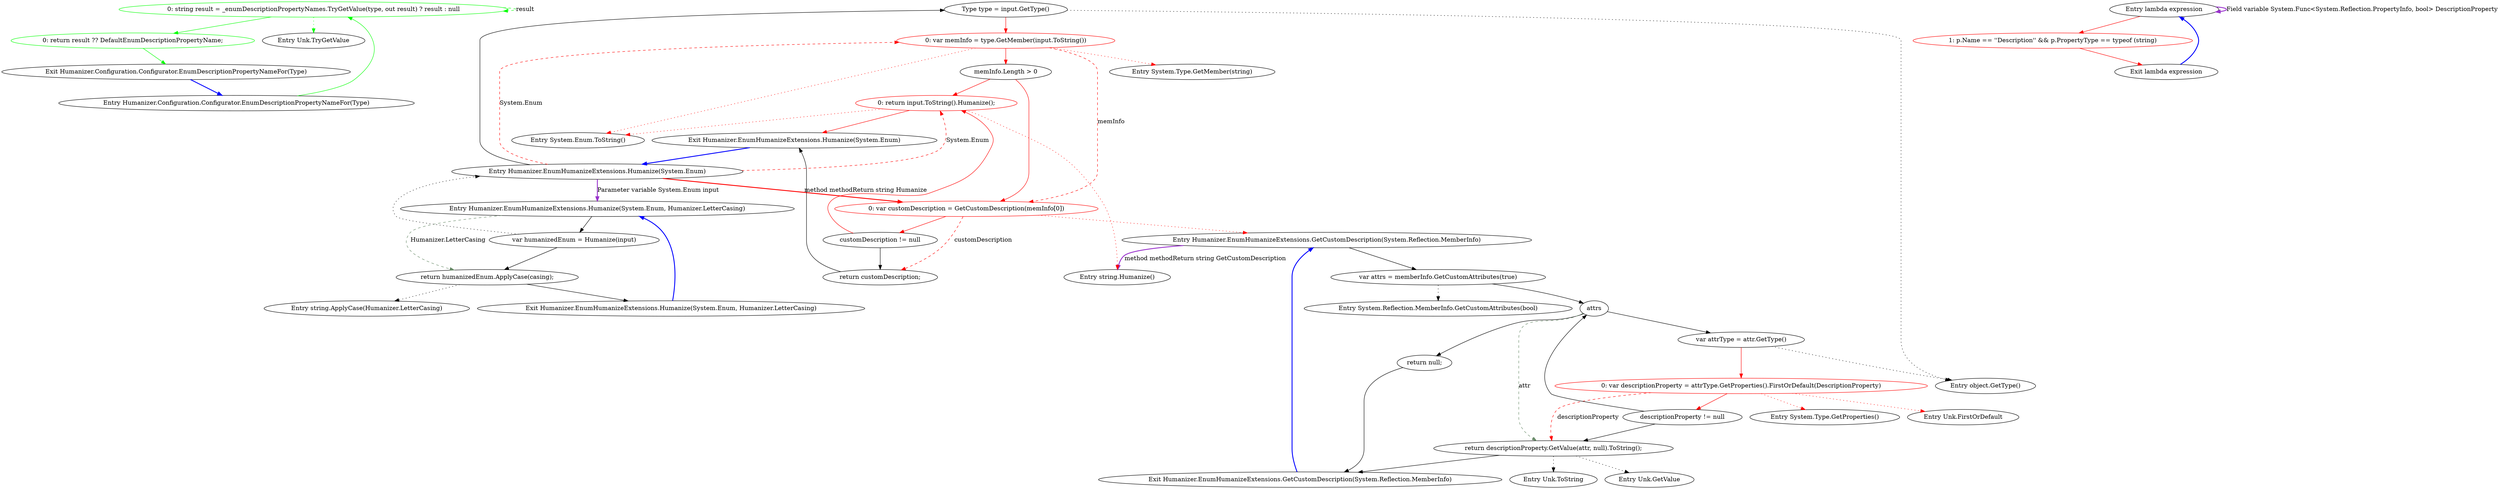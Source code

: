 digraph  {
d1 [cluster="Humanizer.Configuration.Configurator.EnumDescriptionPropertyNameFor(Type)", color=green, community=0, label="0: string result = _enumDescriptionPropertyNames.TryGetValue(type, out result) ? result : null", span="105-105"];
d0 [cluster="Humanizer.Configuration.Configurator.EnumDescriptionPropertyNameFor(Type)", label="Entry Humanizer.Configuration.Configurator.EnumDescriptionPropertyNameFor(Type)", span="103-103"];
d2 [cluster="Humanizer.Configuration.Configurator.EnumDescriptionPropertyNameFor(Type)", color=green, community=0, label="0: return result ?? DefaultEnumDescriptionPropertyName;", span="106-106"];
d4 [cluster="Unk.TryGetValue", label="Entry Unk.TryGetValue", span=""];
d3 [cluster="Humanizer.Configuration.Configurator.EnumDescriptionPropertyNameFor(Type)", label="Exit Humanizer.Configuration.Configurator.EnumDescriptionPropertyNameFor(Type)", span="103-103"];
m0_16 [cluster="string.Humanize()", file="EnumHumanizeExtensions.cs", label="Entry string.Humanize()", span="47-47"];
m0_25 [cluster="System.Reflection.MemberInfo.GetCustomAttributes(bool)", file="EnumHumanizeExtensions.cs", label="Entry System.Reflection.MemberInfo.GetCustomAttributes(bool)", span="0-0"];
m0_34 [cluster="string.ApplyCase(Humanizer.LetterCasing)", file="EnumHumanizeExtensions.cs", label="Entry string.ApplyCase(Humanizer.LetterCasing)", span="15-15"];
m0_13 [cluster="System.Enum.ToString()", file="EnumHumanizeExtensions.cs", label="Entry System.Enum.ToString()", span="0-0"];
m0_28 [cluster="Unk.GetValue", file="EnumHumanizeExtensions.cs", label="Entry Unk.GetValue", span=""];
m0_30 [cluster="Humanizer.EnumHumanizeExtensions.Humanize(System.Enum, Humanizer.LetterCasing)", file="EnumHumanizeExtensions.cs", label="Entry Humanizer.EnumHumanizeExtensions.Humanize(System.Enum, Humanizer.LetterCasing)", span="56-56"];
m0_31 [cluster="Humanizer.EnumHumanizeExtensions.Humanize(System.Enum, Humanizer.LetterCasing)", file="EnumHumanizeExtensions.cs", label="var humanizedEnum = Humanize(input)", span="58-58"];
m0_32 [cluster="Humanizer.EnumHumanizeExtensions.Humanize(System.Enum, Humanizer.LetterCasing)", file="EnumHumanizeExtensions.cs", label="return humanizedEnum.ApplyCase(casing);", span="60-60"];
m0_33 [cluster="Humanizer.EnumHumanizeExtensions.Humanize(System.Enum, Humanizer.LetterCasing)", file="EnumHumanizeExtensions.cs", label="Exit Humanizer.EnumHumanizeExtensions.Humanize(System.Enum, Humanizer.LetterCasing)", span="56-56"];
m0_14 [cluster="System.Type.GetMember(string)", file="EnumHumanizeExtensions.cs", label="Entry System.Type.GetMember(string)", span="0-0"];
m0_15 [cluster="Humanizer.EnumHumanizeExtensions.GetCustomDescription(System.Reflection.MemberInfo)", file="EnumHumanizeExtensions.cs", label="Entry Humanizer.EnumHumanizeExtensions.GetCustomDescription(System.Reflection.MemberInfo)", span="35-35"];
m0_17 [cluster="Humanizer.EnumHumanizeExtensions.GetCustomDescription(System.Reflection.MemberInfo)", file="EnumHumanizeExtensions.cs", label="var attrs = memberInfo.GetCustomAttributes(true)", span="37-37"];
m0_18 [cluster="Humanizer.EnumHumanizeExtensions.GetCustomDescription(System.Reflection.MemberInfo)", file="EnumHumanizeExtensions.cs", label=attrs, span="39-39"];
m0_19 [cluster="Humanizer.EnumHumanizeExtensions.GetCustomDescription(System.Reflection.MemberInfo)", file="EnumHumanizeExtensions.cs", label="var attrType = attr.GetType()", span="41-41"];
m0_23 [cluster="Humanizer.EnumHumanizeExtensions.GetCustomDescription(System.Reflection.MemberInfo)", file="EnumHumanizeExtensions.cs", label="return null;", span="47-47"];
m0_22 [cluster="Humanizer.EnumHumanizeExtensions.GetCustomDescription(System.Reflection.MemberInfo)", file="EnumHumanizeExtensions.cs", label="return descriptionProperty.GetValue(attr, null).ToString();", span="44-44"];
m0_20 [cluster="Humanizer.EnumHumanizeExtensions.GetCustomDescription(System.Reflection.MemberInfo)", color=red, community=0, file="EnumHumanizeExtensions.cs", label="0: var descriptionProperty = attrType.GetProperties().FirstOrDefault(DescriptionProperty)", span="42-42"];
m0_21 [cluster="Humanizer.EnumHumanizeExtensions.GetCustomDescription(System.Reflection.MemberInfo)", file="EnumHumanizeExtensions.cs", label="descriptionProperty != null", span="43-43"];
m0_24 [cluster="Humanizer.EnumHumanizeExtensions.GetCustomDescription(System.Reflection.MemberInfo)", file="EnumHumanizeExtensions.cs", label="Exit Humanizer.EnumHumanizeExtensions.GetCustomDescription(System.Reflection.MemberInfo)", span="35-35"];
m0_26 [cluster="System.Type.GetProperties()", file="EnumHumanizeExtensions.cs", label="Entry System.Type.GetProperties()", span="0-0"];
m0_12 [cluster="object.GetType()", file="EnumHumanizeExtensions.cs", label="Entry object.GetType()", span="0-0"];
m0_0 [cluster="lambda expression", file="EnumHumanizeExtensions.cs", label="Entry lambda expression", span="11-11"];
m0_1 [cluster="lambda expression", color=red, community=0, file="EnumHumanizeExtensions.cs", label="1: p.Name == ''Description'' && p.PropertyType == typeof (string)", span="11-11"];
m0_2 [cluster="lambda expression", file="EnumHumanizeExtensions.cs", label="Exit lambda expression", span="11-11"];
m0_27 [cluster="Unk.FirstOrDefault", file="EnumHumanizeExtensions.cs", label="Entry Unk.FirstOrDefault", span=""];
m0_29 [cluster="Unk.ToString", file="EnumHumanizeExtensions.cs", label="Entry Unk.ToString", span=""];
m0_3 [cluster="Humanizer.EnumHumanizeExtensions.Humanize(System.Enum)", file="EnumHumanizeExtensions.cs", label="Entry Humanizer.EnumHumanizeExtensions.Humanize(System.Enum)", span="18-18"];
m0_4 [cluster="Humanizer.EnumHumanizeExtensions.Humanize(System.Enum)", file="EnumHumanizeExtensions.cs", label="Type type = input.GetType()", span="20-20"];
m0_5 [cluster="Humanizer.EnumHumanizeExtensions.Humanize(System.Enum)", color=red, community=0, file="EnumHumanizeExtensions.cs", label="0: var memInfo = type.GetMember(input.ToString())", span="21-21"];
m0_10 [cluster="Humanizer.EnumHumanizeExtensions.Humanize(System.Enum)", color=red, community=0, file="EnumHumanizeExtensions.cs", label="0: return input.ToString().Humanize();", span="31-31"];
m0_6 [cluster="Humanizer.EnumHumanizeExtensions.Humanize(System.Enum)", file="EnumHumanizeExtensions.cs", label="memInfo.Length > 0", span="23-23"];
m0_7 [cluster="Humanizer.EnumHumanizeExtensions.Humanize(System.Enum)", color=red, community=0, file="EnumHumanizeExtensions.cs", label="0: var customDescription = GetCustomDescription(memInfo[0])", span="25-25"];
m0_8 [cluster="Humanizer.EnumHumanizeExtensions.Humanize(System.Enum)", file="EnumHumanizeExtensions.cs", label="customDescription != null", span="27-27"];
m0_9 [cluster="Humanizer.EnumHumanizeExtensions.Humanize(System.Enum)", file="EnumHumanizeExtensions.cs", label="return customDescription;", span="28-28"];
m0_11 [cluster="Humanizer.EnumHumanizeExtensions.Humanize(System.Enum)", file="EnumHumanizeExtensions.cs", label="Exit Humanizer.EnumHumanizeExtensions.Humanize(System.Enum)", span="18-18"];
d1 -> d1  [color=green, key=1, label=result, style=dashed];
d1 -> d2  [color=green, key=0, style=solid];
d1 -> d4  [color=green, key=2, style=dotted];
d0 -> d1  [color=green, key=0, style=solid];
d2 -> d3  [color=green, key=0, style=solid];
d3 -> d0  [color=blue, key=0, style=bold];
m0_30 -> m0_31  [key=0, style=solid];
m0_30 -> m0_32  [color=darkseagreen4, key=1, label="Humanizer.LetterCasing", style=dashed];
m0_31 -> m0_32  [key=0, style=solid];
m0_31 -> m0_3  [key=2, style=dotted];
m0_32 -> m0_33  [key=0, style=solid];
m0_32 -> m0_34  [key=2, style=dotted];
m0_33 -> m0_30  [color=blue, key=0, style=bold];
m0_15 -> m0_17  [key=0, style=solid];
m0_15 -> m0_16  [color=darkorchid, key=3, label="method methodReturn string GetCustomDescription", style=bold];
m0_17 -> m0_18  [key=0, style=solid];
m0_17 -> m0_25  [key=2, style=dotted];
m0_18 -> m0_19  [key=0, style=solid];
m0_18 -> m0_23  [key=0, style=solid];
m0_18 -> m0_22  [color=darkseagreen4, key=1, label=attr, style=dashed];
m0_19 -> m0_20  [color=red, key=0, style=solid];
m0_19 -> m0_12  [key=2, style=dotted];
m0_23 -> m0_24  [key=0, style=solid];
m0_22 -> m0_24  [key=0, style=solid];
m0_22 -> m0_28  [key=2, style=dotted];
m0_22 -> m0_29  [key=2, style=dotted];
m0_20 -> m0_21  [color=red, key=0, style=solid];
m0_20 -> m0_26  [color=red, key=2, style=dotted];
m0_20 -> m0_27  [color=red, key=2, style=dotted];
m0_20 -> m0_22  [color=red, key=1, label=descriptionProperty, style=dashed];
m0_21 -> m0_22  [key=0, style=solid];
m0_21 -> m0_18  [key=0, style=solid];
m0_24 -> m0_15  [color=blue, key=0, style=bold];
m0_0 -> m0_1  [color=red, key=0, style=solid];
m0_0 -> m0_0  [color=darkorchid, key=3, label="Field variable System.Func<System.Reflection.PropertyInfo, bool> DescriptionProperty", style=bold];
m0_1 -> m0_2  [color=red, key=0, style=solid];
m0_2 -> m0_0  [color=blue, key=0, style=bold];
m0_3 -> m0_4  [key=0, style=solid];
m0_3 -> m0_5  [color=red, key=1, label="System.Enum", style=dashed];
m0_3 -> m0_10  [color=red, key=1, label="System.Enum", style=dashed];
m0_3 -> m0_7  [color=red, key=3, label="method methodReturn string Humanize", style=bold];
m0_3 -> m0_30  [color=darkorchid, key=3, label="Parameter variable System.Enum input", style=bold];
m0_4 -> m0_5  [color=red, key=0, style=solid];
m0_4 -> m0_12  [key=2, style=dotted];
m0_5 -> m0_6  [color=red, key=0, style=solid];
m0_5 -> m0_13  [color=red, key=2, style=dotted];
m0_5 -> m0_14  [color=red, key=2, style=dotted];
m0_5 -> m0_7  [color=red, key=1, label=memInfo, style=dashed];
m0_10 -> m0_11  [color=red, key=0, style=solid];
m0_10 -> m0_13  [color=red, key=2, style=dotted];
m0_10 -> m0_16  [color=red, key=2, style=dotted];
m0_6 -> m0_7  [color=red, key=0, style=solid];
m0_6 -> m0_10  [color=red, key=0, style=solid];
m0_7 -> m0_8  [color=red, key=0, style=solid];
m0_7 -> m0_15  [color=red, key=2, style=dotted];
m0_7 -> m0_9  [color=red, key=1, label=customDescription, style=dashed];
m0_8 -> m0_9  [key=0, style=solid];
m0_8 -> m0_10  [color=red, key=0, style=solid];
m0_9 -> m0_11  [key=0, style=solid];
m0_11 -> m0_3  [color=blue, key=0, style=bold];
}
